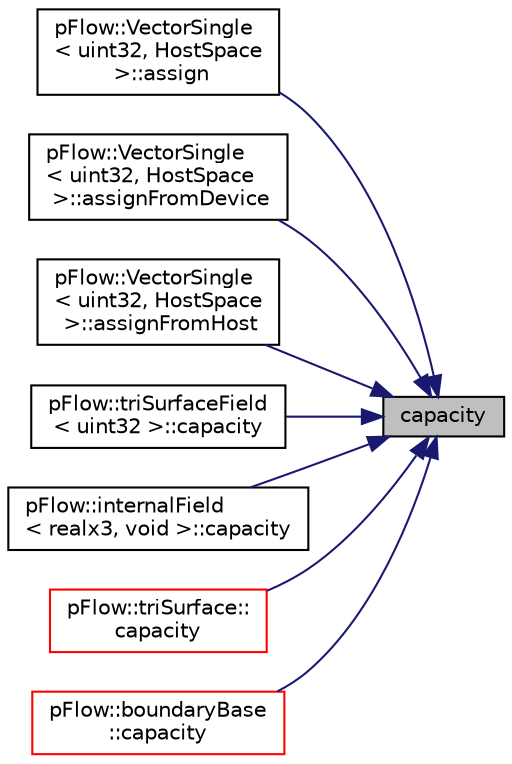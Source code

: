 digraph "capacity"
{
 // LATEX_PDF_SIZE
  edge [fontname="Helvetica",fontsize="10",labelfontname="Helvetica",labelfontsize="10"];
  node [fontname="Helvetica",fontsize="10",shape=record];
  rankdir="RL";
  Node1 [label="capacity",height=0.2,width=0.4,color="black", fillcolor="grey75", style="filled", fontcolor="black",tooltip=" "];
  Node1 -> Node2 [dir="back",color="midnightblue",fontsize="10",style="solid",fontname="Helvetica"];
  Node2 [label="pFlow::VectorSingle\l\< uint32, HostSpace\l \>::assign",height=0.2,width=0.4,color="black", fillcolor="white", style="filled",URL="$classpFlow_1_1VectorSingle.html#a206bfeee8184e9158513c1473ad1ad95",tooltip=" "];
  Node1 -> Node3 [dir="back",color="midnightblue",fontsize="10",style="solid",fontname="Helvetica"];
  Node3 [label="pFlow::VectorSingle\l\< uint32, HostSpace\l \>::assignFromDevice",height=0.2,width=0.4,color="black", fillcolor="white", style="filled",URL="$classpFlow_1_1VectorSingle.html#afc2408a087b76a59e81f83f22367b04e",tooltip=" "];
  Node1 -> Node4 [dir="back",color="midnightblue",fontsize="10",style="solid",fontname="Helvetica"];
  Node4 [label="pFlow::VectorSingle\l\< uint32, HostSpace\l \>::assignFromHost",height=0.2,width=0.4,color="black", fillcolor="white", style="filled",URL="$classpFlow_1_1VectorSingle.html#a6255c8aec839b50209f4e3908c710ba2",tooltip="Assign source vector from host side."];
  Node1 -> Node5 [dir="back",color="midnightblue",fontsize="10",style="solid",fontname="Helvetica"];
  Node5 [label="pFlow::triSurfaceField\l\< uint32 \>::capacity",height=0.2,width=0.4,color="black", fillcolor="white", style="filled",URL="$classpFlow_1_1triSurfaceField.html#a234de5cb432c97fcb4b0f806bb86624e",tooltip=" "];
  Node1 -> Node6 [dir="back",color="midnightblue",fontsize="10",style="solid",fontname="Helvetica"];
  Node6 [label="pFlow::internalField\l\< realx3, void \>::capacity",height=0.2,width=0.4,color="black", fillcolor="white", style="filled",URL="$classpFlow_1_1internalField.html#a234de5cb432c97fcb4b0f806bb86624e",tooltip=" "];
  Node1 -> Node7 [dir="back",color="midnightblue",fontsize="10",style="solid",fontname="Helvetica"];
  Node7 [label="pFlow::triSurface::\lcapacity",height=0.2,width=0.4,color="red", fillcolor="white", style="filled",URL="$classpFlow_1_1triSurface.html#af0bead6b4b4f0990ec3e4837bd1e1ea3",tooltip=" "];
  Node1 -> Node10 [dir="back",color="midnightblue",fontsize="10",style="solid",fontname="Helvetica"];
  Node10 [label="pFlow::boundaryBase\l::capacity",height=0.2,width=0.4,color="red", fillcolor="white", style="filled",URL="$classpFlow_1_1boundaryBase.html#a234de5cb432c97fcb4b0f806bb86624e",tooltip=" "];
}
